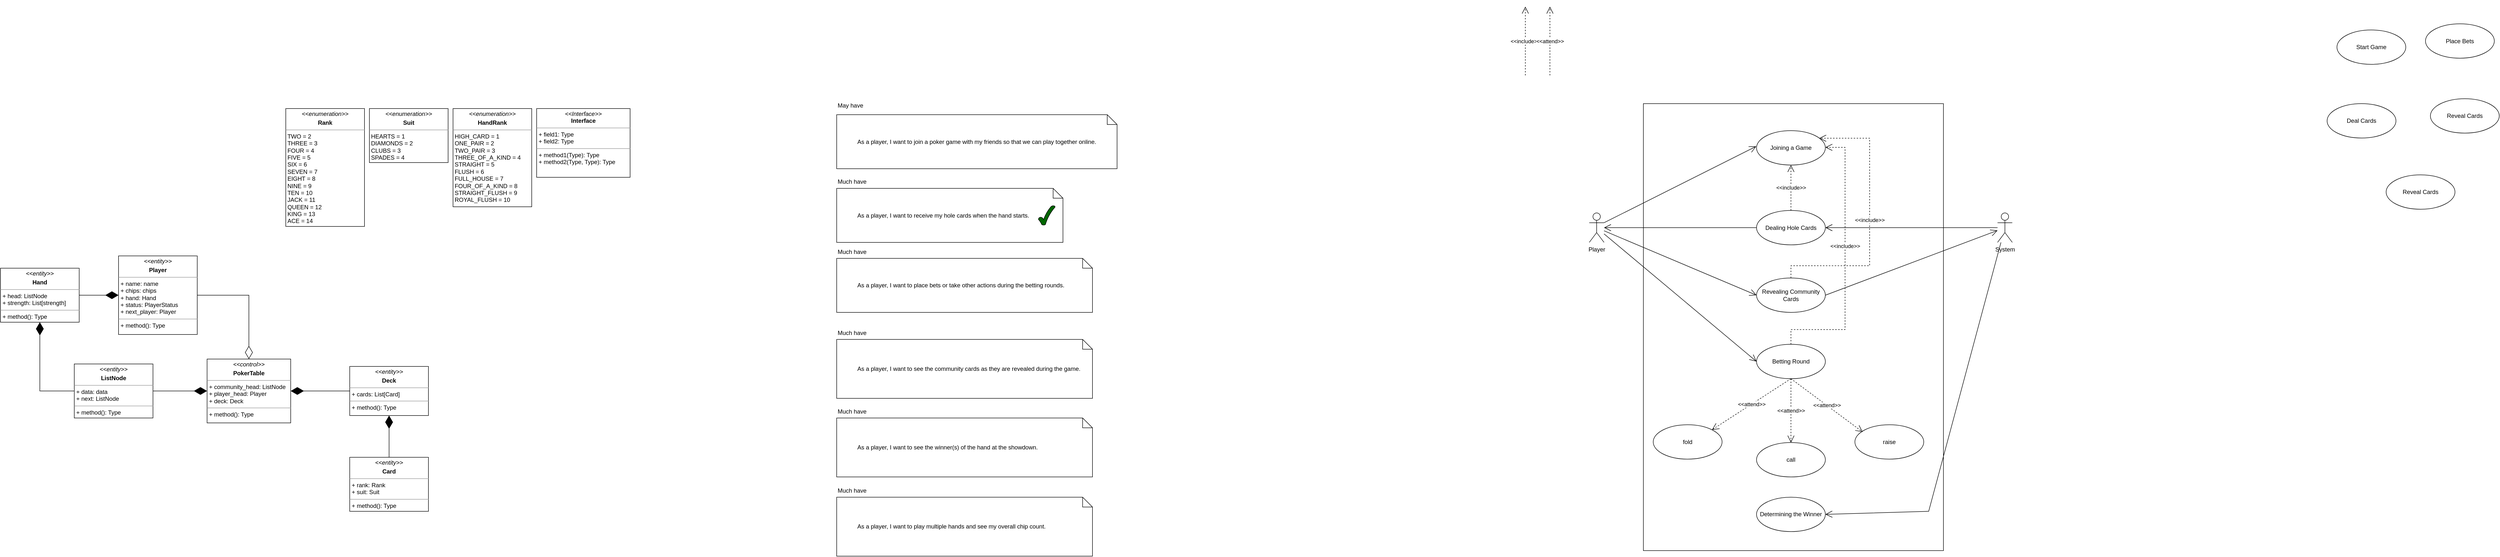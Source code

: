 <mxfile version="21.6.9" type="github">
  <diagram name="Page-1" id="uVypQQDLNSSu0vE7qaki">
    <mxGraphModel dx="1986" dy="1697" grid="1" gridSize="10" guides="1" tooltips="1" connect="1" arrows="1" fold="1" page="1" pageScale="1" pageWidth="850" pageHeight="1100" math="0" shadow="0">
      <root>
        <mxCell id="0" />
        <mxCell id="1" parent="0" />
        <mxCell id="BQRaxgCQvnD2v8AD4hpp-24" value="" style="verticalLabelPosition=bottom;verticalAlign=top;html=1;shape=mxgraph.basic.rect;fillColor2=none;strokeWidth=1;size=0;indent=5;fillColor=none;movable=1;resizable=1;rotatable=1;deletable=1;editable=1;locked=0;connectable=1;" parent="1" vertex="1">
          <mxGeometry x="2800" y="-780" width="610" height="910" as="geometry" />
        </mxCell>
        <mxCell id="7NxPG_Tq_mu3tRVLG-84-17" value="&lt;p style=&quot;margin:0px;margin-top:4px;text-align:center;&quot;&gt;&lt;i&gt;&amp;lt;&amp;lt;Interface&amp;gt;&amp;gt;&lt;/i&gt;&lt;br/&gt;&lt;b&gt;Interface&lt;/b&gt;&lt;/p&gt;&lt;hr size=&quot;1&quot;/&gt;&lt;p style=&quot;margin:0px;margin-left:4px;&quot;&gt;+ field1: Type&lt;br/&gt;+ field2: Type&lt;/p&gt;&lt;hr size=&quot;1&quot;/&gt;&lt;p style=&quot;margin:0px;margin-left:4px;&quot;&gt;+ method1(Type): Type&lt;br/&gt;+ method2(Type, Type): Type&lt;/p&gt;" style="verticalAlign=top;align=left;overflow=fill;fontSize=12;fontFamily=Helvetica;html=1;whiteSpace=wrap;" parent="1" vertex="1">
          <mxGeometry x="550" y="-770" width="190" height="140" as="geometry" />
        </mxCell>
        <mxCell id="7NxPG_Tq_mu3tRVLG-84-18" value="&lt;p style=&quot;margin:0px;margin-top:4px;text-align:center;&quot;&gt;&lt;i style=&quot;border-color: var(--border-color);&quot;&gt;&amp;lt;&amp;lt;control&amp;gt;&amp;gt;&lt;/i&gt;&lt;b style=&quot;&quot;&gt;&lt;br&gt;&lt;/b&gt;&lt;/p&gt;&lt;p style=&quot;margin:0px;margin-top:4px;text-align:center;&quot;&gt;&lt;b&gt;PokerTable&lt;/b&gt;&lt;/p&gt;&lt;hr size=&quot;1&quot;&gt;&lt;p style=&quot;margin:0px;margin-left:4px;&quot;&gt;+ community_head: ListNode&lt;/p&gt;&lt;p style=&quot;margin:0px;margin-left:4px;&quot;&gt;+ player_head: Player&lt;br&gt;&lt;/p&gt;&lt;p style=&quot;margin:0px;margin-left:4px;&quot;&gt;+ deck: Deck&lt;/p&gt;&lt;hr size=&quot;1&quot;&gt;&lt;p style=&quot;margin:0px;margin-left:4px;&quot;&gt;+ method(): Type&lt;/p&gt;" style="verticalAlign=top;align=left;overflow=fill;fontSize=12;fontFamily=Helvetica;html=1;whiteSpace=wrap;" parent="1" vertex="1">
          <mxGeometry x="-120" y="-260" width="170" height="130" as="geometry" />
        </mxCell>
        <mxCell id="7NxPG_Tq_mu3tRVLG-84-19" value="&lt;p style=&quot;margin:0px;margin-top:4px;text-align:center;&quot;&gt;&lt;i style=&quot;border-color: var(--border-color);&quot;&gt;&amp;lt;&amp;lt;entity&amp;gt;&amp;gt;&lt;/i&gt;&lt;b style=&quot;&quot;&gt;&lt;br&gt;&lt;/b&gt;&lt;/p&gt;&lt;p style=&quot;margin:0px;margin-top:4px;text-align:center;&quot;&gt;&lt;b&gt;Player&lt;/b&gt;&lt;/p&gt;&lt;hr size=&quot;1&quot;&gt;&lt;p style=&quot;margin:0px;margin-left:4px;&quot;&gt;+ name: name&lt;/p&gt;&lt;p style=&quot;margin:0px;margin-left:4px;&quot;&gt;+ chips: chips&lt;br&gt;&lt;/p&gt;&lt;p style=&quot;margin:0px;margin-left:4px;&quot;&gt;+ hand: Hand&lt;br&gt;&lt;/p&gt;&lt;p style=&quot;margin:0px;margin-left:4px;&quot;&gt;+ status: PlayerStatus&lt;br&gt;&lt;/p&gt;&lt;p style=&quot;margin:0px;margin-left:4px;&quot;&gt;+ next_player: Player&lt;br&gt;&lt;/p&gt;&lt;hr size=&quot;1&quot;&gt;&lt;p style=&quot;margin:0px;margin-left:4px;&quot;&gt;+ method(): Type&lt;/p&gt;" style="verticalAlign=top;align=left;overflow=fill;fontSize=12;fontFamily=Helvetica;html=1;whiteSpace=wrap;" parent="1" vertex="1">
          <mxGeometry x="-300" y="-470" width="160" height="160" as="geometry" />
        </mxCell>
        <mxCell id="7NxPG_Tq_mu3tRVLG-84-26" style="edgeStyle=orthogonalEdgeStyle;rounded=0;orthogonalLoop=1;jettySize=auto;html=1;exitX=0.5;exitY=1;exitDx=0;exitDy=0;" parent="1" edge="1">
          <mxGeometry relative="1" as="geometry">
            <mxPoint x="330.0" y="-620" as="sourcePoint" />
            <mxPoint x="330.0" y="-620" as="targetPoint" />
          </mxGeometry>
        </mxCell>
        <mxCell id="7NxPG_Tq_mu3tRVLG-84-27" value="&lt;p style=&quot;margin:0px;margin-top:4px;text-align:center;&quot;&gt;&lt;i style=&quot;border-color: var(--border-color);&quot;&gt;&amp;lt;&amp;lt;enumeration&amp;gt;&amp;gt;&lt;/i&gt;&lt;b style=&quot;&quot;&gt;&lt;br&gt;&lt;/b&gt;&lt;/p&gt;&lt;p style=&quot;margin:0px;margin-top:4px;text-align:center;&quot;&gt;&lt;b&gt;Rank&lt;/b&gt;&lt;/p&gt;&lt;hr size=&quot;1&quot;&gt;&amp;nbsp;TWO = 2&lt;br&gt;&amp;nbsp;THREE = 3&lt;br&gt;&amp;nbsp;FOUR = 4&lt;br&gt;&amp;nbsp;FIVE = 5&lt;br&gt;&amp;nbsp;SIX = 6&lt;br&gt;&amp;nbsp;SEVEN = 7&lt;br&gt;&amp;nbsp;EIGHT = 8&lt;br&gt;&amp;nbsp;NINE = 9&lt;br&gt;&amp;nbsp;TEN = 10&lt;br&gt;&amp;nbsp;JACK = 11&lt;br&gt;&amp;nbsp;QUEEN = 12&lt;br&gt;&amp;nbsp;KING = 13&lt;br&gt;&amp;nbsp;ACE = 14&lt;br&gt;&lt;br&gt;&lt;p style=&quot;margin:0px;margin-left:4px;&quot;&gt;&lt;/p&gt;" style="verticalAlign=top;align=left;overflow=fill;fontSize=12;fontFamily=Helvetica;html=1;whiteSpace=wrap;" parent="1" vertex="1">
          <mxGeometry x="40" y="-770" width="160" height="240" as="geometry" />
        </mxCell>
        <mxCell id="7NxPG_Tq_mu3tRVLG-84-29" value="&lt;p style=&quot;margin:0px;margin-top:4px;text-align:center;&quot;&gt;&lt;i style=&quot;border-color: var(--border-color);&quot;&gt;&amp;lt;&amp;lt;entity&amp;gt;&amp;gt;&lt;/i&gt;&lt;b style=&quot;&quot;&gt;&lt;br&gt;&lt;/b&gt;&lt;/p&gt;&lt;p style=&quot;margin:0px;margin-top:4px;text-align:center;&quot;&gt;&lt;b&gt;ListNode&lt;/b&gt;&lt;/p&gt;&lt;hr size=&quot;1&quot;&gt;&lt;p style=&quot;margin:0px;margin-left:4px;&quot;&gt;+ data: data&lt;/p&gt;&lt;p style=&quot;margin: 0px 0px 0px 4px;&quot;&gt;+ next: ListNode&lt;br&gt;&lt;/p&gt;&lt;hr size=&quot;1&quot;&gt;&lt;p style=&quot;margin:0px;margin-left:4px;&quot;&gt;+ method(): Type&lt;/p&gt;" style="verticalAlign=top;align=left;overflow=fill;fontSize=12;fontFamily=Helvetica;html=1;whiteSpace=wrap;" parent="1" vertex="1">
          <mxGeometry x="-390" y="-250" width="160" height="110" as="geometry" />
        </mxCell>
        <mxCell id="lx3yEEKkzTqISbTK3qfr-2" value="&lt;p style=&quot;margin:0px;margin-top:4px;text-align:center;&quot;&gt;&lt;i style=&quot;border-color: var(--border-color);&quot;&gt;&amp;lt;&amp;lt;enumeration&amp;gt;&amp;gt;&lt;/i&gt;&lt;b style=&quot;&quot;&gt;&lt;br&gt;&lt;/b&gt;&lt;/p&gt;&lt;p style=&quot;margin:0px;margin-top:4px;text-align:center;&quot;&gt;&lt;b&gt;Suit&lt;/b&gt;&lt;/p&gt;&lt;hr size=&quot;1&quot;&gt;&amp;nbsp;HEARTS = 1&lt;br style=&quot;border-color: var(--border-color);&quot;&gt;&amp;nbsp;DIAMONDS = 2&lt;br style=&quot;border-color: var(--border-color);&quot;&gt;&amp;nbsp;CLUBS = 3&lt;br style=&quot;border-color: var(--border-color);&quot;&gt;&amp;nbsp;SPADES = 4&lt;br&gt;&lt;br&gt;&lt;br&gt;&lt;p style=&quot;margin:0px;margin-left:4px;&quot;&gt;&lt;/p&gt;" style="verticalAlign=top;align=left;overflow=fill;fontSize=12;fontFamily=Helvetica;html=1;whiteSpace=wrap;" parent="1" vertex="1">
          <mxGeometry x="210" y="-770" width="160" height="110" as="geometry" />
        </mxCell>
        <mxCell id="lx3yEEKkzTqISbTK3qfr-3" value="&lt;p style=&quot;margin:0px;margin-top:4px;text-align:center;&quot;&gt;&lt;i style=&quot;border-color: var(--border-color);&quot;&gt;&amp;lt;&amp;lt;enumeration&amp;gt;&amp;gt;&lt;/i&gt;&lt;b style=&quot;&quot;&gt;&lt;br&gt;&lt;/b&gt;&lt;/p&gt;&lt;p style=&quot;margin:0px;margin-top:4px;text-align:center;&quot;&gt;&lt;b style=&quot;border-color: var(--border-color);&quot;&gt;HandRank&lt;/b&gt;&lt;br&gt;&lt;/p&gt;&lt;hr size=&quot;1&quot;&gt;&amp;nbsp;HIGH_CARD = 1&lt;br style=&quot;border-color: var(--border-color);&quot;&gt;&amp;nbsp;ONE_PAIR = 2&lt;br style=&quot;border-color: var(--border-color);&quot;&gt;&amp;nbsp;TWO_PAIR = 3&lt;br style=&quot;border-color: var(--border-color);&quot;&gt;&amp;nbsp;THREE_OF_A_KIND = 4&lt;br&gt;&amp;nbsp;STRAIGHT = 5&lt;br&gt;&amp;nbsp;FLUSH = 6&lt;br&gt;&amp;nbsp;FULL_HOUSE = 7&lt;br&gt;&amp;nbsp;FOUR_OF_A_KIND = 8&lt;br style=&quot;border-color: var(--border-color);&quot;&gt;&amp;nbsp;STRAIGHT_FLUSH = 9&lt;br&gt;&amp;nbsp;ROYAL_FLUSH = 10&lt;br style=&quot;border-color: var(--border-color);&quot;&gt;&lt;p style=&quot;margin:0px;margin-left:4px;&quot;&gt;&lt;/p&gt;" style="verticalAlign=top;align=left;overflow=fill;fontSize=12;fontFamily=Helvetica;html=1;whiteSpace=wrap;" parent="1" vertex="1">
          <mxGeometry x="380" y="-770" width="160" height="200" as="geometry" />
        </mxCell>
        <mxCell id="lx3yEEKkzTqISbTK3qfr-10" value="&lt;p style=&quot;margin:0px;margin-top:4px;text-align:center;&quot;&gt;&lt;i style=&quot;border-color: var(--border-color);&quot;&gt;&amp;lt;&amp;lt;entity&amp;gt;&amp;gt;&lt;/i&gt;&lt;b style=&quot;&quot;&gt;&lt;br&gt;&lt;/b&gt;&lt;/p&gt;&lt;p style=&quot;margin:0px;margin-top:4px;text-align:center;&quot;&gt;&lt;b&gt;Deck&lt;/b&gt;&lt;/p&gt;&lt;hr size=&quot;1&quot;&gt;&lt;p style=&quot;margin:0px;margin-left:4px;&quot;&gt;+ cards: List[Card]&lt;/p&gt;&lt;hr size=&quot;1&quot;&gt;&lt;p style=&quot;margin:0px;margin-left:4px;&quot;&gt;+ method(): Type&lt;/p&gt;" style="verticalAlign=top;align=left;overflow=fill;fontSize=12;fontFamily=Helvetica;html=1;whiteSpace=wrap;" parent="1" vertex="1">
          <mxGeometry x="170" y="-245" width="160" height="100" as="geometry" />
        </mxCell>
        <mxCell id="lx3yEEKkzTqISbTK3qfr-11" value="&lt;p style=&quot;margin:0px;margin-top:4px;text-align:center;&quot;&gt;&lt;i style=&quot;border-color: var(--border-color);&quot;&gt;&amp;lt;&amp;lt;entity&amp;gt;&amp;gt;&lt;/i&gt;&lt;b style=&quot;&quot;&gt;&lt;br&gt;&lt;/b&gt;&lt;/p&gt;&lt;p style=&quot;margin:0px;margin-top:4px;text-align:center;&quot;&gt;&lt;b&gt;Hand&lt;/b&gt;&lt;/p&gt;&lt;hr size=&quot;1&quot;&gt;&lt;p style=&quot;border-color: var(--border-color); margin: 0px 0px 0px 4px;&quot;&gt;+ head: ListNode&lt;/p&gt;&lt;p style=&quot;border-color: var(--border-color); margin: 0px 0px 0px 4px;&quot;&gt;+ strength: List[strength]&lt;/p&gt;&lt;hr size=&quot;1&quot;&gt;&lt;p style=&quot;margin:0px;margin-left:4px;&quot;&gt;+ method(): Type&lt;/p&gt;" style="verticalAlign=top;align=left;overflow=fill;fontSize=12;fontFamily=Helvetica;html=1;whiteSpace=wrap;" parent="1" vertex="1">
          <mxGeometry x="-540" y="-445" width="160" height="110" as="geometry" />
        </mxCell>
        <mxCell id="lx3yEEKkzTqISbTK3qfr-12" value="&lt;p style=&quot;margin:0px;margin-top:4px;text-align:center;&quot;&gt;&lt;i style=&quot;border-color: var(--border-color);&quot;&gt;&amp;lt;&amp;lt;entity&amp;gt;&amp;gt;&lt;/i&gt;&lt;b style=&quot;&quot;&gt;&lt;br&gt;&lt;/b&gt;&lt;/p&gt;&lt;p style=&quot;margin:0px;margin-top:4px;text-align:center;&quot;&gt;&lt;b style=&quot;border-color: var(--border-color);&quot;&gt;Card&lt;/b&gt;&lt;br&gt;&lt;/p&gt;&lt;hr size=&quot;1&quot;&gt;&lt;p style=&quot;border-color: var(--border-color); margin: 0px 0px 0px 4px;&quot;&gt;+ rank: Rank&lt;/p&gt;&lt;p style=&quot;border-color: var(--border-color); margin: 0px 0px 0px 4px;&quot;&gt;+ suit: Suit&lt;/p&gt;&lt;hr size=&quot;1&quot;&gt;&lt;p style=&quot;margin:0px;margin-left:4px;&quot;&gt;+ method(): Type&lt;/p&gt;" style="verticalAlign=top;align=left;overflow=fill;fontSize=12;fontFamily=Helvetica;html=1;whiteSpace=wrap;" parent="1" vertex="1">
          <mxGeometry x="170" y="-60" width="160" height="110" as="geometry" />
        </mxCell>
        <mxCell id="lx3yEEKkzTqISbTK3qfr-14" value="" style="endArrow=diamondThin;endFill=1;endSize=24;html=1;rounded=0;exitX=0.5;exitY=0;exitDx=0;exitDy=0;entryX=0.5;entryY=1;entryDx=0;entryDy=0;" parent="1" source="lx3yEEKkzTqISbTK3qfr-12" target="lx3yEEKkzTqISbTK3qfr-10" edge="1">
          <mxGeometry width="160" relative="1" as="geometry">
            <mxPoint x="195" as="sourcePoint" />
            <mxPoint x="275" y="-20" as="targetPoint" />
          </mxGeometry>
        </mxCell>
        <mxCell id="lx3yEEKkzTqISbTK3qfr-17" value="" style="endArrow=diamondThin;endFill=1;endSize=24;html=1;rounded=0;entryX=0;entryY=0.5;entryDx=0;entryDy=0;exitX=1;exitY=0.5;exitDx=0;exitDy=0;" parent="1" source="lx3yEEKkzTqISbTK3qfr-11" target="7NxPG_Tq_mu3tRVLG-84-19" edge="1">
          <mxGeometry width="160" relative="1" as="geometry">
            <mxPoint x="-410" y="-75" as="sourcePoint" />
            <mxPoint x="-250" y="-75" as="targetPoint" />
          </mxGeometry>
        </mxCell>
        <mxCell id="lx3yEEKkzTqISbTK3qfr-20" value="" style="endArrow=diamondThin;endFill=1;endSize=24;html=1;rounded=0;entryX=1;entryY=0.5;entryDx=0;entryDy=0;exitX=0;exitY=0.5;exitDx=0;exitDy=0;" parent="1" source="lx3yEEKkzTqISbTK3qfr-10" target="7NxPG_Tq_mu3tRVLG-84-18" edge="1">
          <mxGeometry width="160" relative="1" as="geometry">
            <mxPoint x="-70" y="-80" as="sourcePoint" />
            <mxPoint x="90" y="-80" as="targetPoint" />
            <Array as="points" />
          </mxGeometry>
        </mxCell>
        <mxCell id="lx3yEEKkzTqISbTK3qfr-21" value="" style="endArrow=diamondThin;endFill=0;endSize=24;html=1;rounded=0;entryX=0.5;entryY=0;entryDx=0;entryDy=0;exitX=1;exitY=0.5;exitDx=0;exitDy=0;" parent="1" source="7NxPG_Tq_mu3tRVLG-84-19" target="7NxPG_Tq_mu3tRVLG-84-18" edge="1">
          <mxGeometry width="160" relative="1" as="geometry">
            <mxPoint x="-70" y="-400" as="sourcePoint" />
            <mxPoint x="90" y="-400" as="targetPoint" />
            <Array as="points">
              <mxPoint x="-35" y="-390" />
            </Array>
          </mxGeometry>
        </mxCell>
        <mxCell id="BQRaxgCQvnD2v8AD4hpp-1" value="" style="endArrow=diamondThin;endFill=1;endSize=24;html=1;rounded=0;entryX=0.5;entryY=1;entryDx=0;entryDy=0;exitX=0;exitY=0.5;exitDx=0;exitDy=0;" parent="1" source="7NxPG_Tq_mu3tRVLG-84-29" target="lx3yEEKkzTqISbTK3qfr-11" edge="1">
          <mxGeometry width="160" relative="1" as="geometry">
            <mxPoint x="-390" y="-260" as="sourcePoint" />
            <mxPoint x="-300" y="-260" as="targetPoint" />
            <Array as="points">
              <mxPoint x="-460" y="-195" />
            </Array>
          </mxGeometry>
        </mxCell>
        <mxCell id="BQRaxgCQvnD2v8AD4hpp-2" value="" style="endArrow=diamondThin;endFill=1;endSize=24;html=1;rounded=0;entryX=0;entryY=0.5;entryDx=0;entryDy=0;exitX=1;exitY=0.5;exitDx=0;exitDy=0;" parent="1" source="7NxPG_Tq_mu3tRVLG-84-29" target="7NxPG_Tq_mu3tRVLG-84-18" edge="1">
          <mxGeometry width="160" relative="1" as="geometry">
            <mxPoint x="-230" y="-190" as="sourcePoint" />
            <mxPoint x="-140" y="-190" as="targetPoint" />
          </mxGeometry>
        </mxCell>
        <mxCell id="BQRaxgCQvnD2v8AD4hpp-8" value="&lt;blockquote style=&quot;margin: 0 0 0 40px; border: none; padding: 0px;&quot;&gt;As a player, I want to see the community cards as they are revealed during the game.&lt;br&gt;&lt;/blockquote&gt;" style="shape=note;size=20;whiteSpace=wrap;html=1;align=left;fillColor=none;" parent="1" vertex="1">
          <mxGeometry x="1160" y="-300" width="520" height="120" as="geometry" />
        </mxCell>
        <mxCell id="BQRaxgCQvnD2v8AD4hpp-17" value="Player" style="shape=umlActor;verticalLabelPosition=bottom;verticalAlign=top;html=1;" parent="1" vertex="1">
          <mxGeometry x="2690" y="-557.5" width="30" height="60" as="geometry" />
        </mxCell>
        <mxCell id="BQRaxgCQvnD2v8AD4hpp-19" value="Betting Round" style="ellipse;whiteSpace=wrap;html=1;" parent="1" vertex="1">
          <mxGeometry x="3030" y="-290" width="140" height="70" as="geometry" />
        </mxCell>
        <mxCell id="BQRaxgCQvnD2v8AD4hpp-21" value="" style="endArrow=open;endFill=1;endSize=12;html=1;rounded=0;entryX=-0.004;entryY=0.457;entryDx=0;entryDy=0;entryPerimeter=0;exitX=1;exitY=0.333;exitDx=0;exitDy=0;exitPerimeter=0;" parent="1" source="BQRaxgCQvnD2v8AD4hpp-17" target="BQRaxgCQvnD2v8AD4hpp-27" edge="1">
          <mxGeometry width="160" relative="1" as="geometry">
            <mxPoint x="2770" y="-630" as="sourcePoint" />
            <mxPoint x="2770" y="-620" as="targetPoint" />
          </mxGeometry>
        </mxCell>
        <mxCell id="BQRaxgCQvnD2v8AD4hpp-25" value="System" style="shape=umlActor;verticalLabelPosition=bottom;verticalAlign=top;html=1;" parent="1" vertex="1">
          <mxGeometry x="3520" y="-557.5" width="30" height="60" as="geometry" />
        </mxCell>
        <mxCell id="BQRaxgCQvnD2v8AD4hpp-27" value="Joining a Game" style="ellipse;whiteSpace=wrap;html=1;" parent="1" vertex="1">
          <mxGeometry x="3030" y="-725" width="140" height="70" as="geometry" />
        </mxCell>
        <mxCell id="BQRaxgCQvnD2v8AD4hpp-37" value="raise" style="ellipse;whiteSpace=wrap;html=1;" parent="1" vertex="1">
          <mxGeometry x="3230" y="-126.25" width="140" height="70" as="geometry" />
        </mxCell>
        <mxCell id="BQRaxgCQvnD2v8AD4hpp-38" value="call" style="ellipse;whiteSpace=wrap;html=1;" parent="1" vertex="1">
          <mxGeometry x="3030" y="-90" width="140" height="70" as="geometry" />
        </mxCell>
        <mxCell id="BQRaxgCQvnD2v8AD4hpp-39" value="fold" style="ellipse;whiteSpace=wrap;html=1;" parent="1" vertex="1">
          <mxGeometry x="2820" y="-126.25" width="140" height="70" as="geometry" />
        </mxCell>
        <mxCell id="BQRaxgCQvnD2v8AD4hpp-41" value="&amp;lt;&amp;lt;attend&amp;gt;&amp;gt;" style="endArrow=open;endSize=12;dashed=1;html=1;rounded=0;exitX=0.5;exitY=1;exitDx=0;exitDy=0;entryX=0.113;entryY=0.211;entryDx=0;entryDy=0;entryPerimeter=0;" parent="1" source="BQRaxgCQvnD2v8AD4hpp-19" target="BQRaxgCQvnD2v8AD4hpp-37" edge="1">
          <mxGeometry width="160" relative="1" as="geometry">
            <mxPoint x="3200" y="-181.5" as="sourcePoint" />
            <mxPoint x="3200" y="-257.5" as="targetPoint" />
          </mxGeometry>
        </mxCell>
        <mxCell id="BQRaxgCQvnD2v8AD4hpp-42" value="&amp;lt;&amp;lt;attend&amp;gt;&amp;gt;" style="endArrow=open;endSize=12;dashed=1;html=1;rounded=0;exitX=0.5;exitY=1;exitDx=0;exitDy=0;entryX=0.5;entryY=0;entryDx=0;entryDy=0;" parent="1" source="BQRaxgCQvnD2v8AD4hpp-19" target="BQRaxgCQvnD2v8AD4hpp-38" edge="1">
          <mxGeometry width="160" relative="1" as="geometry">
            <mxPoint x="3180" y="-148.75" as="sourcePoint" />
            <mxPoint x="3250" y="-248.75" as="targetPoint" />
          </mxGeometry>
        </mxCell>
        <mxCell id="BQRaxgCQvnD2v8AD4hpp-44" value="&amp;lt;&amp;lt;attend&amp;gt;&amp;gt;" style="endArrow=open;endSize=12;dashed=1;html=1;rounded=0;exitX=0.5;exitY=1;exitDx=0;exitDy=0;entryX=1;entryY=0;entryDx=0;entryDy=0;" parent="1" source="BQRaxgCQvnD2v8AD4hpp-19" target="BQRaxgCQvnD2v8AD4hpp-39" edge="1">
          <mxGeometry width="160" relative="1" as="geometry">
            <mxPoint x="3160" y="-63.75" as="sourcePoint" />
            <mxPoint x="3270" y="-153.75" as="targetPoint" />
          </mxGeometry>
        </mxCell>
        <mxCell id="kD0prJSjj4pnY93BC7ym-3" value="" style="verticalLabelPosition=bottom;verticalAlign=top;html=1;shape=mxgraph.basic.tick;fillColor=#006600;" vertex="1" parent="1">
          <mxGeometry x="1570" y="-572.5" width="34" height="40" as="geometry" />
        </mxCell>
        <mxCell id="kD0prJSjj4pnY93BC7ym-7" value="Start Game" style="ellipse;whiteSpace=wrap;html=1;" vertex="1" parent="1">
          <mxGeometry x="4210" y="-930" width="140" height="70" as="geometry" />
        </mxCell>
        <mxCell id="kD0prJSjj4pnY93BC7ym-8" value="Deal Cards" style="ellipse;whiteSpace=wrap;html=1;" vertex="1" parent="1">
          <mxGeometry x="4190" y="-780" width="140" height="70" as="geometry" />
        </mxCell>
        <mxCell id="kD0prJSjj4pnY93BC7ym-9" value="Place Bets" style="ellipse;whiteSpace=wrap;html=1;" vertex="1" parent="1">
          <mxGeometry x="4390" y="-942.5" width="140" height="70" as="geometry" />
        </mxCell>
        <mxCell id="kD0prJSjj4pnY93BC7ym-11" value="Reveal Cards" style="ellipse;whiteSpace=wrap;html=1;" vertex="1" parent="1">
          <mxGeometry x="4400" y="-790" width="140" height="70" as="geometry" />
        </mxCell>
        <mxCell id="kD0prJSjj4pnY93BC7ym-12" value="Reveal Cards" style="ellipse;whiteSpace=wrap;html=1;" vertex="1" parent="1">
          <mxGeometry x="4310" y="-635" width="140" height="70" as="geometry" />
        </mxCell>
        <mxCell id="kD0prJSjj4pnY93BC7ym-14" value="&lt;blockquote style=&quot;margin: 0 0 0 40px; border: none; padding: 0px;&quot;&gt;As a player, I want to join a poker game with my friends so that we can play together online.&lt;br&gt;&lt;/blockquote&gt;" style="shape=note;size=20;whiteSpace=wrap;html=1;align=left;fillColor=none;" vertex="1" parent="1">
          <mxGeometry x="1160" y="-757.5" width="570" height="110" as="geometry" />
        </mxCell>
        <mxCell id="kD0prJSjj4pnY93BC7ym-16" value="&lt;blockquote style=&quot;margin: 0 0 0 40px; border: none; padding: 0px;&quot;&gt;As a player, I want to receive my hole cards when the hand starts.&lt;br&gt;&lt;/blockquote&gt;" style="shape=note;size=20;whiteSpace=wrap;html=1;align=left;fillColor=none;" vertex="1" parent="1">
          <mxGeometry x="1160" y="-607.5" width="460" height="110" as="geometry" />
        </mxCell>
        <mxCell id="kD0prJSjj4pnY93BC7ym-17" value="&lt;blockquote style=&quot;margin: 0 0 0 40px; border: none; padding: 0px;&quot;&gt;As a player, I want to place bets or take other actions during the betting rounds.&lt;br&gt;&lt;/blockquote&gt;" style="shape=note;size=20;whiteSpace=wrap;html=1;align=left;fillColor=none;" vertex="1" parent="1">
          <mxGeometry x="1160" y="-465" width="520" height="110" as="geometry" />
        </mxCell>
        <mxCell id="kD0prJSjj4pnY93BC7ym-18" value="&lt;blockquote style=&quot;margin: 0 0 0 40px; border: none; padding: 0px;&quot;&gt;As a player, I want to see the winner(s) of the hand at the showdown.&lt;br&gt;&lt;/blockquote&gt;" style="shape=note;size=20;whiteSpace=wrap;html=1;align=left;fillColor=none;" vertex="1" parent="1">
          <mxGeometry x="1160" y="-140" width="520" height="120" as="geometry" />
        </mxCell>
        <mxCell id="kD0prJSjj4pnY93BC7ym-19" value="&lt;blockquote style=&quot;margin: 0 0 0 40px; border: none; padding: 0px;&quot;&gt;As a player, I want to play multiple hands and see my overall chip count.&lt;br&gt;&lt;/blockquote&gt;" style="shape=note;size=20;whiteSpace=wrap;html=1;align=left;fillColor=none;" vertex="1" parent="1">
          <mxGeometry x="1160" y="21.25" width="520" height="120" as="geometry" />
        </mxCell>
        <mxCell id="kD0prJSjj4pnY93BC7ym-20" value="May have" style="text;whiteSpace=wrap;" vertex="1" parent="1">
          <mxGeometry x="1160" y="-790" width="80" height="27.5" as="geometry" />
        </mxCell>
        <mxCell id="kD0prJSjj4pnY93BC7ym-21" value="Much have" style="text;whiteSpace=wrap;" vertex="1" parent="1">
          <mxGeometry x="1160" y="-635" width="80" height="27.5" as="geometry" />
        </mxCell>
        <mxCell id="kD0prJSjj4pnY93BC7ym-22" value="Much have" style="text;whiteSpace=wrap;" vertex="1" parent="1">
          <mxGeometry x="1160" y="-492.5" width="80" height="27.5" as="geometry" />
        </mxCell>
        <mxCell id="kD0prJSjj4pnY93BC7ym-23" value="Much have" style="text;whiteSpace=wrap;" vertex="1" parent="1">
          <mxGeometry x="1160" y="-327.5" width="80" height="27.5" as="geometry" />
        </mxCell>
        <mxCell id="kD0prJSjj4pnY93BC7ym-24" value="Much have" style="text;whiteSpace=wrap;" vertex="1" parent="1">
          <mxGeometry x="1160" y="-167.5" width="80" height="27.5" as="geometry" />
        </mxCell>
        <mxCell id="kD0prJSjj4pnY93BC7ym-25" value="Much have" style="text;whiteSpace=wrap;" vertex="1" parent="1">
          <mxGeometry x="1160" y="-6.25" width="80" height="27.5" as="geometry" />
        </mxCell>
        <mxCell id="kD0prJSjj4pnY93BC7ym-27" value="&amp;lt;&amp;lt;include&amp;gt;&amp;gt;" style="endArrow=open;endSize=12;dashed=1;html=1;rounded=0;entryX=0.5;entryY=1;entryDx=0;entryDy=0;" edge="1" parent="1">
          <mxGeometry width="160" relative="1" as="geometry">
            <mxPoint x="2560" y="-837.5" as="sourcePoint" />
            <mxPoint x="2560" y="-977.5" as="targetPoint" />
          </mxGeometry>
        </mxCell>
        <mxCell id="kD0prJSjj4pnY93BC7ym-29" value="&amp;lt;&amp;lt;attend&amp;gt;&amp;gt;" style="endArrow=open;endSize=12;dashed=1;html=1;rounded=0;" edge="1" parent="1">
          <mxGeometry width="160" relative="1" as="geometry">
            <mxPoint x="2610" y="-837.5" as="sourcePoint" />
            <mxPoint x="2610" y="-977.5" as="targetPoint" />
          </mxGeometry>
        </mxCell>
        <mxCell id="kD0prJSjj4pnY93BC7ym-31" value="Dealing Hole Cards" style="ellipse;whiteSpace=wrap;html=1;" vertex="1" parent="1">
          <mxGeometry x="3030" y="-562.5" width="140" height="70" as="geometry" />
        </mxCell>
        <mxCell id="kD0prJSjj4pnY93BC7ym-32" value="" style="endArrow=open;endFill=1;endSize=12;html=1;rounded=0;entryX=1;entryY=0.5;entryDx=0;entryDy=0;" edge="1" parent="1" source="BQRaxgCQvnD2v8AD4hpp-25" target="kD0prJSjj4pnY93BC7ym-31">
          <mxGeometry width="160" relative="1" as="geometry">
            <mxPoint x="3480" y="-630" as="sourcePoint" />
            <mxPoint x="3440" y="-530" as="targetPoint" />
          </mxGeometry>
        </mxCell>
        <mxCell id="kD0prJSjj4pnY93BC7ym-35" value="&amp;lt;&amp;lt;include&amp;gt;&amp;gt;" style="endArrow=open;endSize=12;dashed=1;html=1;rounded=0;entryX=0.5;entryY=1;entryDx=0;entryDy=0;exitX=0.5;exitY=0;exitDx=0;exitDy=0;" edge="1" parent="1" source="kD0prJSjj4pnY93BC7ym-31" target="BQRaxgCQvnD2v8AD4hpp-27">
          <mxGeometry width="160" relative="1" as="geometry">
            <mxPoint x="3230" y="-587.5" as="sourcePoint" />
            <mxPoint x="3230" y="-702.5" as="targetPoint" />
          </mxGeometry>
        </mxCell>
        <mxCell id="kD0prJSjj4pnY93BC7ym-36" value="" style="endArrow=open;endFill=1;endSize=12;html=1;rounded=0;exitX=0;exitY=0.5;exitDx=0;exitDy=0;" edge="1" parent="1" source="kD0prJSjj4pnY93BC7ym-31" target="BQRaxgCQvnD2v8AD4hpp-17">
          <mxGeometry width="160" relative="1" as="geometry">
            <mxPoint x="2650.0" y="-345" as="sourcePoint" />
            <mxPoint x="2720" y="-625" as="targetPoint" />
          </mxGeometry>
        </mxCell>
        <mxCell id="kD0prJSjj4pnY93BC7ym-37" value="" style="endArrow=open;endFill=1;endSize=12;html=1;rounded=0;entryX=0;entryY=0.5;entryDx=0;entryDy=0;" edge="1" parent="1" source="BQRaxgCQvnD2v8AD4hpp-17" target="BQRaxgCQvnD2v8AD4hpp-19">
          <mxGeometry width="160" relative="1" as="geometry">
            <mxPoint x="2730" y="-640" as="sourcePoint" />
            <mxPoint x="2800" y="-500" as="targetPoint" />
          </mxGeometry>
        </mxCell>
        <mxCell id="kD0prJSjj4pnY93BC7ym-38" value="&amp;lt;&amp;lt;include&amp;gt;&amp;gt;" style="endArrow=open;endSize=12;dashed=1;html=1;rounded=0;entryX=1;entryY=0.5;entryDx=0;entryDy=0;edgeStyle=orthogonalEdgeStyle;" edge="1" parent="1" source="BQRaxgCQvnD2v8AD4hpp-19">
          <mxGeometry x="0.125" width="160" relative="1" as="geometry">
            <mxPoint x="3170" y="-412" as="sourcePoint" />
            <mxPoint x="3170" y="-691.04" as="targetPoint" />
            <Array as="points">
              <mxPoint x="3100" y="-320" />
              <mxPoint x="3210" y="-320" />
              <mxPoint x="3210" y="-691" />
            </Array>
            <mxPoint as="offset" />
          </mxGeometry>
        </mxCell>
        <mxCell id="kD0prJSjj4pnY93BC7ym-42" value="Revealing Community Cards" style="ellipse;whiteSpace=wrap;html=1;" vertex="1" parent="1">
          <mxGeometry x="3030" y="-425" width="140" height="70" as="geometry" />
        </mxCell>
        <mxCell id="kD0prJSjj4pnY93BC7ym-43" value="Determining the Winner" style="ellipse;whiteSpace=wrap;html=1;" vertex="1" parent="1">
          <mxGeometry x="3030" y="21.25" width="140" height="70" as="geometry" />
        </mxCell>
        <mxCell id="kD0prJSjj4pnY93BC7ym-45" value="" style="endArrow=open;endFill=1;endSize=12;html=1;rounded=0;entryX=0;entryY=0.5;entryDx=0;entryDy=0;" edge="1" parent="1" source="BQRaxgCQvnD2v8AD4hpp-17" target="kD0prJSjj4pnY93BC7ym-42">
          <mxGeometry width="160" relative="1" as="geometry">
            <mxPoint x="2780" y="-510" as="sourcePoint" />
            <mxPoint x="3040" y="-372" as="targetPoint" />
          </mxGeometry>
        </mxCell>
        <mxCell id="kD0prJSjj4pnY93BC7ym-46" value="" style="endArrow=open;endFill=1;endSize=12;html=1;rounded=0;exitX=1;exitY=0.5;exitDx=0;exitDy=0;" edge="1" parent="1" source="kD0prJSjj4pnY93BC7ym-42" target="BQRaxgCQvnD2v8AD4hpp-25">
          <mxGeometry width="160" relative="1" as="geometry">
            <mxPoint x="3260" y="-455" as="sourcePoint" />
            <mxPoint x="3570" y="-530" as="targetPoint" />
          </mxGeometry>
        </mxCell>
        <mxCell id="kD0prJSjj4pnY93BC7ym-49" value="&amp;lt;&amp;lt;include&amp;gt;&amp;gt;" style="endArrow=open;endSize=12;dashed=1;html=1;rounded=0;entryX=0.911;entryY=0.22;entryDx=0;entryDy=0;edgeStyle=orthogonalEdgeStyle;exitX=0.5;exitY=0;exitDx=0;exitDy=0;entryPerimeter=0;" edge="1" parent="1" source="kD0prJSjj4pnY93BC7ym-42" target="BQRaxgCQvnD2v8AD4hpp-27">
          <mxGeometry x="0.019" width="160" relative="1" as="geometry">
            <mxPoint x="3179" y="-230" as="sourcePoint" />
            <mxPoint x="3180" y="-681.04" as="targetPoint" />
            <Array as="points">
              <mxPoint x="3100" y="-450" />
              <mxPoint x="3260" y="-450" />
              <mxPoint x="3260" y="-710" />
            </Array>
            <mxPoint as="offset" />
          </mxGeometry>
        </mxCell>
        <mxCell id="kD0prJSjj4pnY93BC7ym-52" value="" style="endArrow=open;endFill=1;endSize=12;html=1;rounded=0;entryX=1;entryY=0.5;entryDx=0;entryDy=0;" edge="1" parent="1" source="BQRaxgCQvnD2v8AD4hpp-25" target="kD0prJSjj4pnY93BC7ym-43">
          <mxGeometry width="160" relative="1" as="geometry">
            <mxPoint x="3570" y="-520" as="sourcePoint" />
            <mxPoint x="3360" y="-293" as="targetPoint" />
            <Array as="points">
              <mxPoint x="3380" y="50" />
            </Array>
          </mxGeometry>
        </mxCell>
      </root>
    </mxGraphModel>
  </diagram>
</mxfile>
